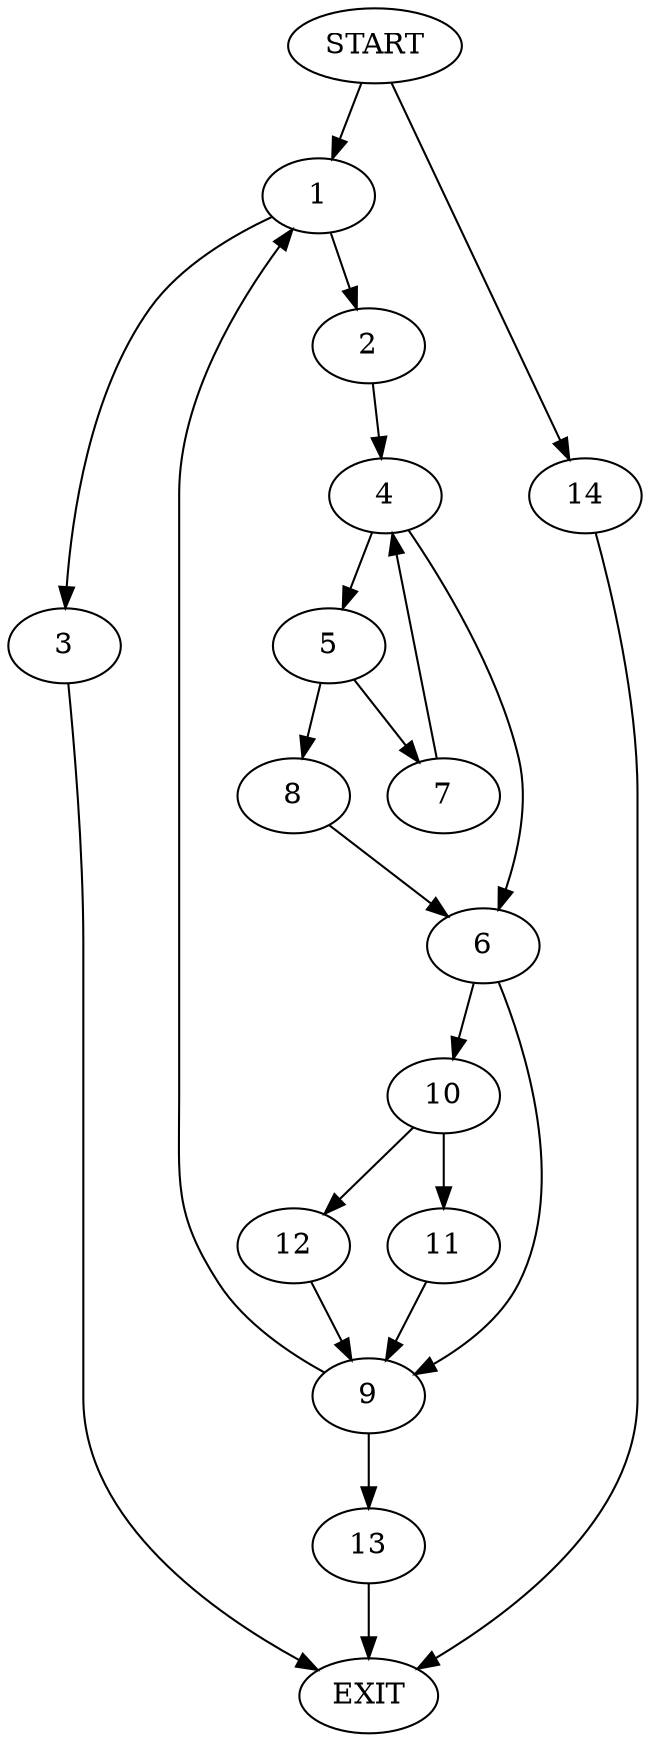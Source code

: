 digraph {
0 [label="START"]
15 [label="EXIT"]
0 -> 1
1 -> 2
1 -> 3
2 -> 4
3 -> 15
4 -> 5
4 -> 6
5 -> 7
5 -> 8
6 -> 9
6 -> 10
7 -> 4
8 -> 6
10 -> 11
10 -> 12
9 -> 1
9 -> 13
12 -> 9
11 -> 9
13 -> 15
0 -> 14
14 -> 15
}

